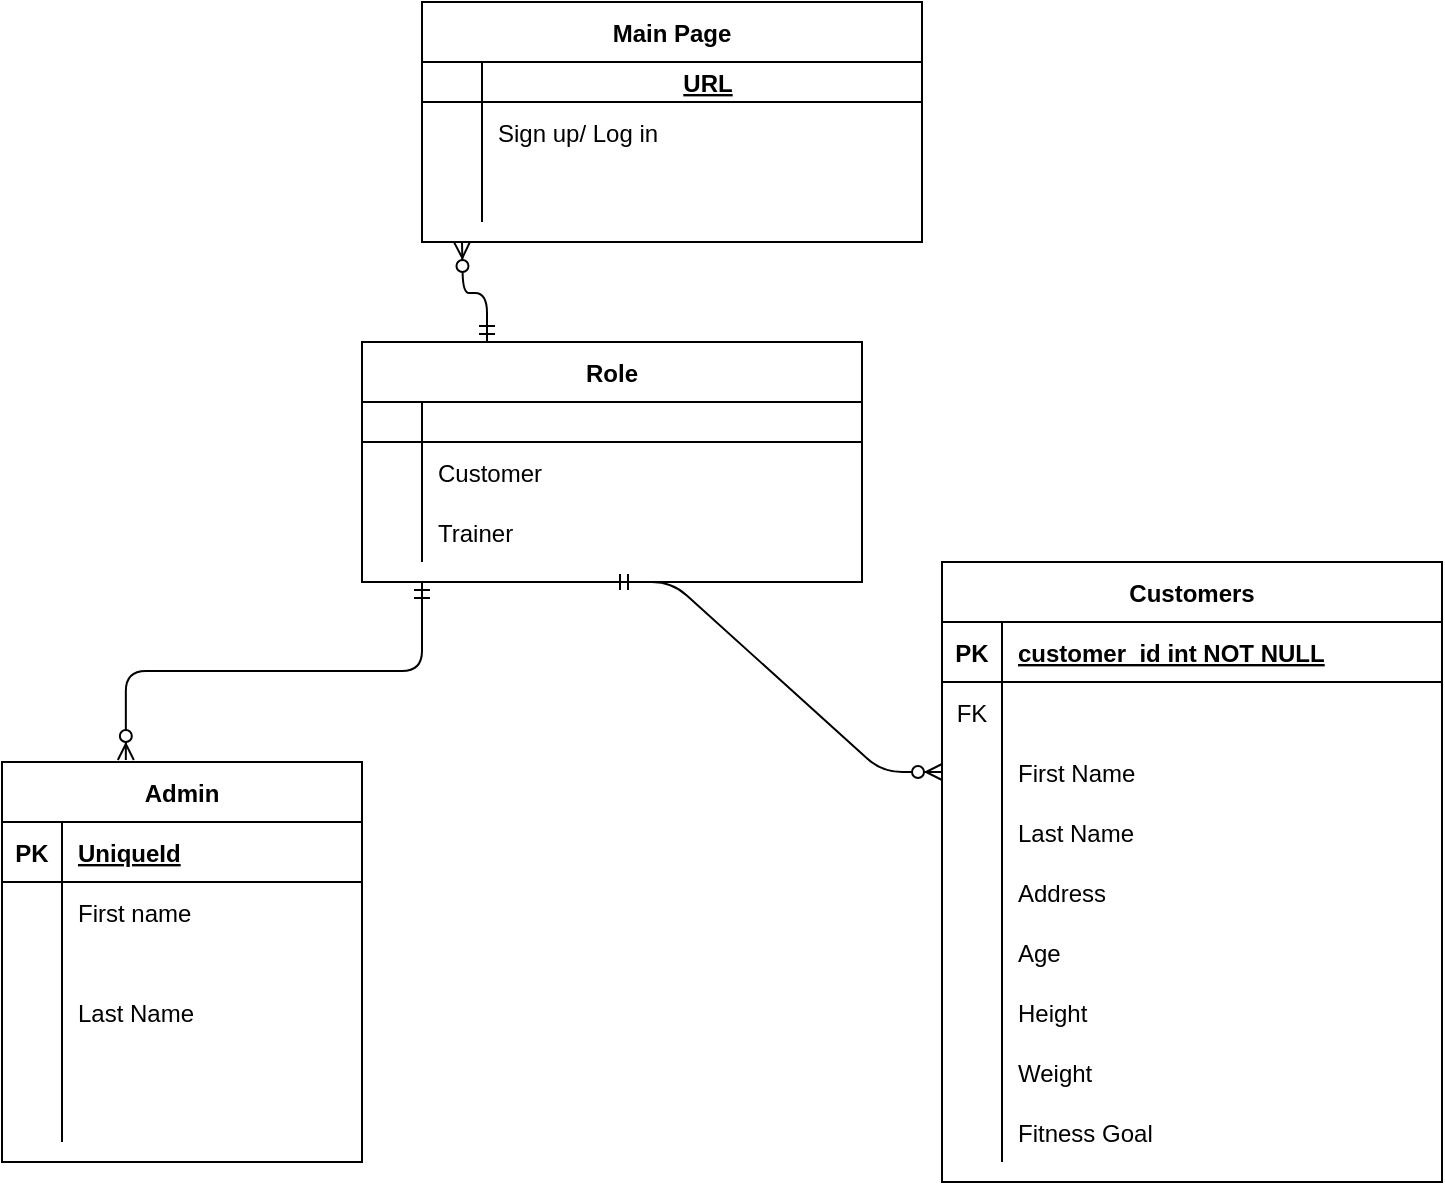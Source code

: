 <mxfile version="13.6.2" type="device"><diagram id="R2lEEEUBdFMjLlhIrx00" name="Page-1"><mxGraphModel dx="768" dy="1622" grid="1" gridSize="10" guides="1" tooltips="1" connect="1" arrows="1" fold="1" page="1" pageScale="1" pageWidth="850" pageHeight="1100" math="0" shadow="0" extFonts="Permanent Marker^https://fonts.googleapis.com/css?family=Permanent+Marker"><root><mxCell id="0"/><mxCell id="1" parent="0"/><mxCell id="C-vyLk0tnHw3VtMMgP7b-23" value="Customers" style="shape=table;startSize=30;container=1;collapsible=1;childLayout=tableLayout;fixedRows=1;rowLines=0;fontStyle=1;align=center;resizeLast=1;" parent="1" vertex="1"><mxGeometry x="500" y="30" width="250" height="310" as="geometry"/></mxCell><mxCell id="C-vyLk0tnHw3VtMMgP7b-24" value="" style="shape=partialRectangle;collapsible=0;dropTarget=0;pointerEvents=0;fillColor=none;points=[[0,0.5],[1,0.5]];portConstraint=eastwest;top=0;left=0;right=0;bottom=1;" parent="C-vyLk0tnHw3VtMMgP7b-23" vertex="1"><mxGeometry y="30" width="250" height="30" as="geometry"/></mxCell><mxCell id="C-vyLk0tnHw3VtMMgP7b-25" value="PK" style="shape=partialRectangle;overflow=hidden;connectable=0;fillColor=none;top=0;left=0;bottom=0;right=0;fontStyle=1;" parent="C-vyLk0tnHw3VtMMgP7b-24" vertex="1"><mxGeometry width="30" height="30" as="geometry"/></mxCell><mxCell id="C-vyLk0tnHw3VtMMgP7b-26" value="customer_id int NOT NULL " style="shape=partialRectangle;overflow=hidden;connectable=0;fillColor=none;top=0;left=0;bottom=0;right=0;align=left;spacingLeft=6;fontStyle=5;" parent="C-vyLk0tnHw3VtMMgP7b-24" vertex="1"><mxGeometry x="30" width="220" height="30" as="geometry"/></mxCell><mxCell id="C-vyLk0tnHw3VtMMgP7b-27" value="" style="shape=partialRectangle;collapsible=0;dropTarget=0;pointerEvents=0;fillColor=none;points=[[0,0.5],[1,0.5]];portConstraint=eastwest;top=0;left=0;right=0;bottom=0;" parent="C-vyLk0tnHw3VtMMgP7b-23" vertex="1"><mxGeometry y="60" width="250" height="30" as="geometry"/></mxCell><mxCell id="C-vyLk0tnHw3VtMMgP7b-28" value="FK" style="shape=partialRectangle;overflow=hidden;connectable=0;fillColor=none;top=0;left=0;bottom=0;right=0;" parent="C-vyLk0tnHw3VtMMgP7b-27" vertex="1"><mxGeometry width="30" height="30" as="geometry"/></mxCell><mxCell id="C-vyLk0tnHw3VtMMgP7b-29" value="" style="shape=partialRectangle;overflow=hidden;connectable=0;fillColor=none;top=0;left=0;bottom=0;right=0;align=left;spacingLeft=6;" parent="C-vyLk0tnHw3VtMMgP7b-27" vertex="1"><mxGeometry x="30" width="220" height="30" as="geometry"/></mxCell><mxCell id="dUUum6lANjDdnKaQdcMv-14" value="" style="shape=partialRectangle;collapsible=0;dropTarget=0;pointerEvents=0;fillColor=none;points=[[0,0.5],[1,0.5]];portConstraint=eastwest;top=0;left=0;right=0;bottom=0;" vertex="1" parent="C-vyLk0tnHw3VtMMgP7b-23"><mxGeometry y="90" width="250" height="30" as="geometry"/></mxCell><mxCell id="dUUum6lANjDdnKaQdcMv-15" value="" style="shape=partialRectangle;overflow=hidden;connectable=0;fillColor=none;top=0;left=0;bottom=0;right=0;" vertex="1" parent="dUUum6lANjDdnKaQdcMv-14"><mxGeometry width="30" height="30" as="geometry"/></mxCell><mxCell id="dUUum6lANjDdnKaQdcMv-16" value="First Name" style="shape=partialRectangle;overflow=hidden;connectable=0;fillColor=none;top=0;left=0;bottom=0;right=0;align=left;spacingLeft=6;" vertex="1" parent="dUUum6lANjDdnKaQdcMv-14"><mxGeometry x="30" width="220" height="30" as="geometry"/></mxCell><mxCell id="dUUum6lANjDdnKaQdcMv-17" value="" style="shape=partialRectangle;collapsible=0;dropTarget=0;pointerEvents=0;fillColor=none;points=[[0,0.5],[1,0.5]];portConstraint=eastwest;top=0;left=0;right=0;bottom=0;" vertex="1" parent="C-vyLk0tnHw3VtMMgP7b-23"><mxGeometry y="120" width="250" height="30" as="geometry"/></mxCell><mxCell id="dUUum6lANjDdnKaQdcMv-18" value="" style="shape=partialRectangle;overflow=hidden;connectable=0;fillColor=none;top=0;left=0;bottom=0;right=0;" vertex="1" parent="dUUum6lANjDdnKaQdcMv-17"><mxGeometry width="30" height="30" as="geometry"/></mxCell><mxCell id="dUUum6lANjDdnKaQdcMv-19" value="Last Name" style="shape=partialRectangle;overflow=hidden;connectable=0;fillColor=none;top=0;left=0;bottom=0;right=0;align=left;spacingLeft=6;" vertex="1" parent="dUUum6lANjDdnKaQdcMv-17"><mxGeometry x="30" width="220" height="30" as="geometry"/></mxCell><mxCell id="dUUum6lANjDdnKaQdcMv-20" value="" style="shape=partialRectangle;collapsible=0;dropTarget=0;pointerEvents=0;fillColor=none;points=[[0,0.5],[1,0.5]];portConstraint=eastwest;top=0;left=0;right=0;bottom=0;" vertex="1" parent="C-vyLk0tnHw3VtMMgP7b-23"><mxGeometry y="150" width="250" height="30" as="geometry"/></mxCell><mxCell id="dUUum6lANjDdnKaQdcMv-21" value="" style="shape=partialRectangle;overflow=hidden;connectable=0;fillColor=none;top=0;left=0;bottom=0;right=0;" vertex="1" parent="dUUum6lANjDdnKaQdcMv-20"><mxGeometry width="30" height="30" as="geometry"/></mxCell><mxCell id="dUUum6lANjDdnKaQdcMv-22" value="Address" style="shape=partialRectangle;overflow=hidden;connectable=0;fillColor=none;top=0;left=0;bottom=0;right=0;align=left;spacingLeft=6;" vertex="1" parent="dUUum6lANjDdnKaQdcMv-20"><mxGeometry x="30" width="220" height="30" as="geometry"/></mxCell><mxCell id="dUUum6lANjDdnKaQdcMv-23" value="" style="shape=partialRectangle;collapsible=0;dropTarget=0;pointerEvents=0;fillColor=none;points=[[0,0.5],[1,0.5]];portConstraint=eastwest;top=0;left=0;right=0;bottom=0;" vertex="1" parent="C-vyLk0tnHw3VtMMgP7b-23"><mxGeometry y="180" width="250" height="30" as="geometry"/></mxCell><mxCell id="dUUum6lANjDdnKaQdcMv-24" value="" style="shape=partialRectangle;overflow=hidden;connectable=0;fillColor=none;top=0;left=0;bottom=0;right=0;" vertex="1" parent="dUUum6lANjDdnKaQdcMv-23"><mxGeometry width="30" height="30" as="geometry"/></mxCell><mxCell id="dUUum6lANjDdnKaQdcMv-25" value="Age" style="shape=partialRectangle;overflow=hidden;connectable=0;fillColor=none;top=0;left=0;bottom=0;right=0;align=left;spacingLeft=6;" vertex="1" parent="dUUum6lANjDdnKaQdcMv-23"><mxGeometry x="30" width="220" height="30" as="geometry"/></mxCell><mxCell id="dUUum6lANjDdnKaQdcMv-26" value="" style="shape=partialRectangle;collapsible=0;dropTarget=0;pointerEvents=0;fillColor=none;points=[[0,0.5],[1,0.5]];portConstraint=eastwest;top=0;left=0;right=0;bottom=0;" vertex="1" parent="C-vyLk0tnHw3VtMMgP7b-23"><mxGeometry y="210" width="250" height="30" as="geometry"/></mxCell><mxCell id="dUUum6lANjDdnKaQdcMv-27" value="" style="shape=partialRectangle;overflow=hidden;connectable=0;fillColor=none;top=0;left=0;bottom=0;right=0;" vertex="1" parent="dUUum6lANjDdnKaQdcMv-26"><mxGeometry width="30" height="30" as="geometry"/></mxCell><mxCell id="dUUum6lANjDdnKaQdcMv-28" value="Height" style="shape=partialRectangle;overflow=hidden;connectable=0;fillColor=none;top=0;left=0;bottom=0;right=0;align=left;spacingLeft=6;" vertex="1" parent="dUUum6lANjDdnKaQdcMv-26"><mxGeometry x="30" width="220" height="30" as="geometry"/></mxCell><mxCell id="dUUum6lANjDdnKaQdcMv-29" value="" style="shape=partialRectangle;collapsible=0;dropTarget=0;pointerEvents=0;fillColor=none;points=[[0,0.5],[1,0.5]];portConstraint=eastwest;top=0;left=0;right=0;bottom=0;" vertex="1" parent="C-vyLk0tnHw3VtMMgP7b-23"><mxGeometry y="240" width="250" height="30" as="geometry"/></mxCell><mxCell id="dUUum6lANjDdnKaQdcMv-30" value="" style="shape=partialRectangle;overflow=hidden;connectable=0;fillColor=none;top=0;left=0;bottom=0;right=0;" vertex="1" parent="dUUum6lANjDdnKaQdcMv-29"><mxGeometry width="30" height="30" as="geometry"/></mxCell><mxCell id="dUUum6lANjDdnKaQdcMv-31" value="Weight" style="shape=partialRectangle;overflow=hidden;connectable=0;fillColor=none;top=0;left=0;bottom=0;right=0;align=left;spacingLeft=6;" vertex="1" parent="dUUum6lANjDdnKaQdcMv-29"><mxGeometry x="30" width="220" height="30" as="geometry"/></mxCell><mxCell id="dUUum6lANjDdnKaQdcMv-32" value="" style="shape=partialRectangle;collapsible=0;dropTarget=0;pointerEvents=0;fillColor=none;points=[[0,0.5],[1,0.5]];portConstraint=eastwest;top=0;left=0;right=0;bottom=0;" vertex="1" parent="C-vyLk0tnHw3VtMMgP7b-23"><mxGeometry y="270" width="250" height="30" as="geometry"/></mxCell><mxCell id="dUUum6lANjDdnKaQdcMv-33" value="" style="shape=partialRectangle;overflow=hidden;connectable=0;fillColor=none;top=0;left=0;bottom=0;right=0;" vertex="1" parent="dUUum6lANjDdnKaQdcMv-32"><mxGeometry width="30" height="30" as="geometry"/></mxCell><mxCell id="dUUum6lANjDdnKaQdcMv-34" value="Fitness Goal" style="shape=partialRectangle;overflow=hidden;connectable=0;fillColor=none;top=0;left=0;bottom=0;right=0;align=left;spacingLeft=6;" vertex="1" parent="dUUum6lANjDdnKaQdcMv-32"><mxGeometry x="30" width="220" height="30" as="geometry"/></mxCell><mxCell id="C-vyLk0tnHw3VtMMgP7b-13" value="Main Page" style="shape=table;startSize=30;container=1;collapsible=1;childLayout=tableLayout;fixedRows=1;rowLines=0;fontStyle=1;align=center;resizeLast=1;" parent="1" vertex="1"><mxGeometry x="240" y="-250" width="250" height="120" as="geometry"/></mxCell><mxCell id="C-vyLk0tnHw3VtMMgP7b-14" value="" style="shape=partialRectangle;collapsible=0;dropTarget=0;pointerEvents=0;fillColor=none;points=[[0,0.5],[1,0.5]];portConstraint=eastwest;top=0;left=0;right=0;bottom=1;" parent="C-vyLk0tnHw3VtMMgP7b-13" vertex="1"><mxGeometry y="30" width="250" height="20" as="geometry"/></mxCell><mxCell id="C-vyLk0tnHw3VtMMgP7b-15" value="" style="shape=partialRectangle;overflow=hidden;connectable=0;fillColor=none;top=0;left=0;bottom=0;right=0;fontStyle=1;" parent="C-vyLk0tnHw3VtMMgP7b-14" vertex="1"><mxGeometry width="30" height="20" as="geometry"/></mxCell><mxCell id="C-vyLk0tnHw3VtMMgP7b-16" value="URL" style="shape=partialRectangle;overflow=hidden;connectable=0;fillColor=none;top=0;left=0;bottom=0;right=0;align=center;spacingLeft=6;fontStyle=5;" parent="C-vyLk0tnHw3VtMMgP7b-14" vertex="1"><mxGeometry x="30" width="220" height="20" as="geometry"/></mxCell><mxCell id="C-vyLk0tnHw3VtMMgP7b-17" value="" style="shape=partialRectangle;collapsible=0;dropTarget=0;pointerEvents=0;fillColor=none;points=[[0,0.5],[1,0.5]];portConstraint=eastwest;top=0;left=0;right=0;bottom=0;" parent="C-vyLk0tnHw3VtMMgP7b-13" vertex="1"><mxGeometry y="50" width="250" height="30" as="geometry"/></mxCell><mxCell id="C-vyLk0tnHw3VtMMgP7b-18" value="" style="shape=partialRectangle;overflow=hidden;connectable=0;fillColor=none;top=0;left=0;bottom=0;right=0;" parent="C-vyLk0tnHw3VtMMgP7b-17" vertex="1"><mxGeometry width="30" height="30" as="geometry"/></mxCell><mxCell id="C-vyLk0tnHw3VtMMgP7b-19" value="Sign up/ Log in" style="shape=partialRectangle;overflow=hidden;connectable=0;fillColor=none;top=0;left=0;bottom=0;right=0;align=left;spacingLeft=6;" parent="C-vyLk0tnHw3VtMMgP7b-17" vertex="1"><mxGeometry x="30" width="220" height="30" as="geometry"/></mxCell><mxCell id="C-vyLk0tnHw3VtMMgP7b-20" value="" style="shape=partialRectangle;collapsible=0;dropTarget=0;pointerEvents=0;fillColor=none;points=[[0,0.5],[1,0.5]];portConstraint=eastwest;top=0;left=0;right=0;bottom=0;" parent="C-vyLk0tnHw3VtMMgP7b-13" vertex="1"><mxGeometry y="80" width="250" height="30" as="geometry"/></mxCell><mxCell id="C-vyLk0tnHw3VtMMgP7b-21" value="" style="shape=partialRectangle;overflow=hidden;connectable=0;fillColor=none;top=0;left=0;bottom=0;right=0;" parent="C-vyLk0tnHw3VtMMgP7b-20" vertex="1"><mxGeometry width="30" height="30" as="geometry"/></mxCell><mxCell id="C-vyLk0tnHw3VtMMgP7b-22" value="" style="shape=partialRectangle;overflow=hidden;connectable=0;fillColor=none;top=0;left=0;bottom=0;right=0;align=left;spacingLeft=6;" parent="C-vyLk0tnHw3VtMMgP7b-20" vertex="1"><mxGeometry x="30" width="220" height="30" as="geometry"/></mxCell><mxCell id="dUUum6lANjDdnKaQdcMv-35" value="" style="edgeStyle=orthogonalEdgeStyle;fontSize=12;html=1;endArrow=ERzeroToMany;startArrow=ERmandOne;exitX=0.25;exitY=0;exitDx=0;exitDy=0;" edge="1" parent="1" source="C-vyLk0tnHw3VtMMgP7b-2"><mxGeometry width="100" height="100" relative="1" as="geometry"><mxPoint x="160" y="-60" as="sourcePoint"/><mxPoint x="260" y="-130" as="targetPoint"/></mxGeometry></mxCell><mxCell id="C-vyLk0tnHw3VtMMgP7b-2" value="Role" style="shape=table;startSize=30;container=1;collapsible=1;childLayout=tableLayout;fixedRows=1;rowLines=0;fontStyle=1;align=center;resizeLast=1;" parent="1" vertex="1"><mxGeometry x="210" y="-80" width="250" height="120" as="geometry"/></mxCell><mxCell id="C-vyLk0tnHw3VtMMgP7b-3" value="" style="shape=partialRectangle;collapsible=0;dropTarget=0;pointerEvents=0;fillColor=none;points=[[0,0.5],[1,0.5]];portConstraint=eastwest;top=0;left=0;right=0;bottom=1;" parent="C-vyLk0tnHw3VtMMgP7b-2" vertex="1"><mxGeometry y="30" width="250" height="20" as="geometry"/></mxCell><mxCell id="C-vyLk0tnHw3VtMMgP7b-4" value="" style="shape=partialRectangle;overflow=hidden;connectable=0;fillColor=none;top=0;left=0;bottom=0;right=0;fontStyle=1;" parent="C-vyLk0tnHw3VtMMgP7b-3" vertex="1"><mxGeometry width="30" height="20" as="geometry"/></mxCell><mxCell id="C-vyLk0tnHw3VtMMgP7b-5" value="" style="shape=partialRectangle;overflow=hidden;connectable=0;fillColor=none;top=0;left=0;bottom=0;right=0;align=left;spacingLeft=6;fontStyle=5;" parent="C-vyLk0tnHw3VtMMgP7b-3" vertex="1"><mxGeometry x="30" width="220" height="20" as="geometry"/></mxCell><mxCell id="C-vyLk0tnHw3VtMMgP7b-6" value="" style="shape=partialRectangle;collapsible=0;dropTarget=0;pointerEvents=0;fillColor=none;points=[[0,0.5],[1,0.5]];portConstraint=eastwest;top=0;left=0;right=0;bottom=0;" parent="C-vyLk0tnHw3VtMMgP7b-2" vertex="1"><mxGeometry y="50" width="250" height="30" as="geometry"/></mxCell><mxCell id="C-vyLk0tnHw3VtMMgP7b-7" value="" style="shape=partialRectangle;overflow=hidden;connectable=0;fillColor=none;top=0;left=0;bottom=0;right=0;" parent="C-vyLk0tnHw3VtMMgP7b-6" vertex="1"><mxGeometry width="30" height="30" as="geometry"/></mxCell><mxCell id="C-vyLk0tnHw3VtMMgP7b-8" value="Customer" style="shape=partialRectangle;overflow=hidden;connectable=0;fillColor=none;top=0;left=0;bottom=0;right=0;align=left;spacingLeft=6;" parent="C-vyLk0tnHw3VtMMgP7b-6" vertex="1"><mxGeometry x="30" width="220" height="30" as="geometry"/></mxCell><mxCell id="C-vyLk0tnHw3VtMMgP7b-9" value="" style="shape=partialRectangle;collapsible=0;dropTarget=0;pointerEvents=0;fillColor=none;points=[[0,0.5],[1,0.5]];portConstraint=eastwest;top=0;left=0;right=0;bottom=0;" parent="C-vyLk0tnHw3VtMMgP7b-2" vertex="1"><mxGeometry y="80" width="250" height="30" as="geometry"/></mxCell><mxCell id="C-vyLk0tnHw3VtMMgP7b-10" value="" style="shape=partialRectangle;overflow=hidden;connectable=0;fillColor=none;top=0;left=0;bottom=0;right=0;" parent="C-vyLk0tnHw3VtMMgP7b-9" vertex="1"><mxGeometry width="30" height="30" as="geometry"/></mxCell><mxCell id="C-vyLk0tnHw3VtMMgP7b-11" value="Trainer" style="shape=partialRectangle;overflow=hidden;connectable=0;fillColor=none;top=0;left=0;bottom=0;right=0;align=left;spacingLeft=6;" parent="C-vyLk0tnHw3VtMMgP7b-9" vertex="1"><mxGeometry x="30" width="220" height="30" as="geometry"/></mxCell><mxCell id="dUUum6lANjDdnKaQdcMv-36" value="" style="edgeStyle=entityRelationEdgeStyle;fontSize=12;html=1;endArrow=ERzeroToMany;startArrow=ERmandOne;exitX=0.5;exitY=1;exitDx=0;exitDy=0;entryX=0;entryY=0.5;entryDx=0;entryDy=0;" edge="1" parent="1" source="C-vyLk0tnHw3VtMMgP7b-2" target="dUUum6lANjDdnKaQdcMv-14"><mxGeometry width="100" height="100" relative="1" as="geometry"><mxPoint x="325" y="190" as="sourcePoint"/><mxPoint x="425" y="90" as="targetPoint"/></mxGeometry></mxCell><mxCell id="dUUum6lANjDdnKaQdcMv-37" value="" style="fontSize=12;html=1;endArrow=ERzeroToMany;startArrow=ERmandOne;exitX=0.5;exitY=1;exitDx=0;exitDy=0;entryX=0.344;entryY=-0.005;entryDx=0;entryDy=0;edgeStyle=elbowEdgeStyle;elbow=vertical;entryPerimeter=0;" edge="1" parent="1" target="dUUum6lANjDdnKaQdcMv-1"><mxGeometry width="100" height="100" relative="1" as="geometry"><mxPoint x="240" y="40" as="sourcePoint"/><mxPoint x="405" y="135" as="targetPoint"/></mxGeometry></mxCell><mxCell id="dUUum6lANjDdnKaQdcMv-1" value="Admin" style="shape=table;startSize=30;container=1;collapsible=1;childLayout=tableLayout;fixedRows=1;rowLines=0;fontStyle=1;align=center;resizeLast=1;" vertex="1" parent="1"><mxGeometry x="30" y="130" width="180" height="200" as="geometry"/></mxCell><mxCell id="dUUum6lANjDdnKaQdcMv-2" value="" style="shape=partialRectangle;collapsible=0;dropTarget=0;pointerEvents=0;fillColor=none;top=0;left=0;bottom=1;right=0;points=[[0,0.5],[1,0.5]];portConstraint=eastwest;" vertex="1" parent="dUUum6lANjDdnKaQdcMv-1"><mxGeometry y="30" width="180" height="30" as="geometry"/></mxCell><mxCell id="dUUum6lANjDdnKaQdcMv-3" value="PK" style="shape=partialRectangle;connectable=0;fillColor=none;top=0;left=0;bottom=0;right=0;fontStyle=1;overflow=hidden;" vertex="1" parent="dUUum6lANjDdnKaQdcMv-2"><mxGeometry width="30" height="30" as="geometry"/></mxCell><mxCell id="dUUum6lANjDdnKaQdcMv-4" value="UniqueId" style="shape=partialRectangle;connectable=0;fillColor=none;top=0;left=0;bottom=0;right=0;align=left;spacingLeft=6;fontStyle=5;overflow=hidden;" vertex="1" parent="dUUum6lANjDdnKaQdcMv-2"><mxGeometry x="30" width="150" height="30" as="geometry"/></mxCell><mxCell id="dUUum6lANjDdnKaQdcMv-5" value="" style="shape=partialRectangle;collapsible=0;dropTarget=0;pointerEvents=0;fillColor=none;top=0;left=0;bottom=0;right=0;points=[[0,0.5],[1,0.5]];portConstraint=eastwest;" vertex="1" parent="dUUum6lANjDdnKaQdcMv-1"><mxGeometry y="60" width="180" height="30" as="geometry"/></mxCell><mxCell id="dUUum6lANjDdnKaQdcMv-6" value="" style="shape=partialRectangle;connectable=0;fillColor=none;top=0;left=0;bottom=0;right=0;editable=1;overflow=hidden;" vertex="1" parent="dUUum6lANjDdnKaQdcMv-5"><mxGeometry width="30" height="30" as="geometry"/></mxCell><mxCell id="dUUum6lANjDdnKaQdcMv-7" value="First name" style="shape=partialRectangle;connectable=0;fillColor=none;top=0;left=0;bottom=0;right=0;align=left;spacingLeft=6;overflow=hidden;" vertex="1" parent="dUUum6lANjDdnKaQdcMv-5"><mxGeometry x="30" width="150" height="30" as="geometry"/></mxCell><mxCell id="dUUum6lANjDdnKaQdcMv-8" value="" style="shape=partialRectangle;collapsible=0;dropTarget=0;pointerEvents=0;fillColor=none;top=0;left=0;bottom=0;right=0;points=[[0,0.5],[1,0.5]];portConstraint=eastwest;" vertex="1" parent="dUUum6lANjDdnKaQdcMv-1"><mxGeometry y="90" width="180" height="70" as="geometry"/></mxCell><mxCell id="dUUum6lANjDdnKaQdcMv-9" value="" style="shape=partialRectangle;connectable=0;fillColor=none;top=0;left=0;bottom=0;right=0;editable=1;overflow=hidden;" vertex="1" parent="dUUum6lANjDdnKaQdcMv-8"><mxGeometry width="30" height="70" as="geometry"/></mxCell><mxCell id="dUUum6lANjDdnKaQdcMv-10" value="Last Name" style="shape=partialRectangle;connectable=0;fillColor=none;top=0;left=0;bottom=0;right=0;align=left;spacingLeft=6;overflow=hidden;" vertex="1" parent="dUUum6lANjDdnKaQdcMv-8"><mxGeometry x="30" width="150" height="70" as="geometry"/></mxCell><mxCell id="dUUum6lANjDdnKaQdcMv-11" value="" style="shape=partialRectangle;collapsible=0;dropTarget=0;pointerEvents=0;fillColor=none;top=0;left=0;bottom=0;right=0;points=[[0,0.5],[1,0.5]];portConstraint=eastwest;" vertex="1" parent="dUUum6lANjDdnKaQdcMv-1"><mxGeometry y="160" width="180" height="30" as="geometry"/></mxCell><mxCell id="dUUum6lANjDdnKaQdcMv-12" value="" style="shape=partialRectangle;connectable=0;fillColor=none;top=0;left=0;bottom=0;right=0;editable=1;overflow=hidden;" vertex="1" parent="dUUum6lANjDdnKaQdcMv-11"><mxGeometry width="30" height="30" as="geometry"/></mxCell><mxCell id="dUUum6lANjDdnKaQdcMv-13" value="" style="shape=partialRectangle;connectable=0;fillColor=none;top=0;left=0;bottom=0;right=0;align=left;spacingLeft=6;overflow=hidden;" vertex="1" parent="dUUum6lANjDdnKaQdcMv-11"><mxGeometry x="30" width="150" height="30" as="geometry"/></mxCell></root></mxGraphModel></diagram></mxfile>